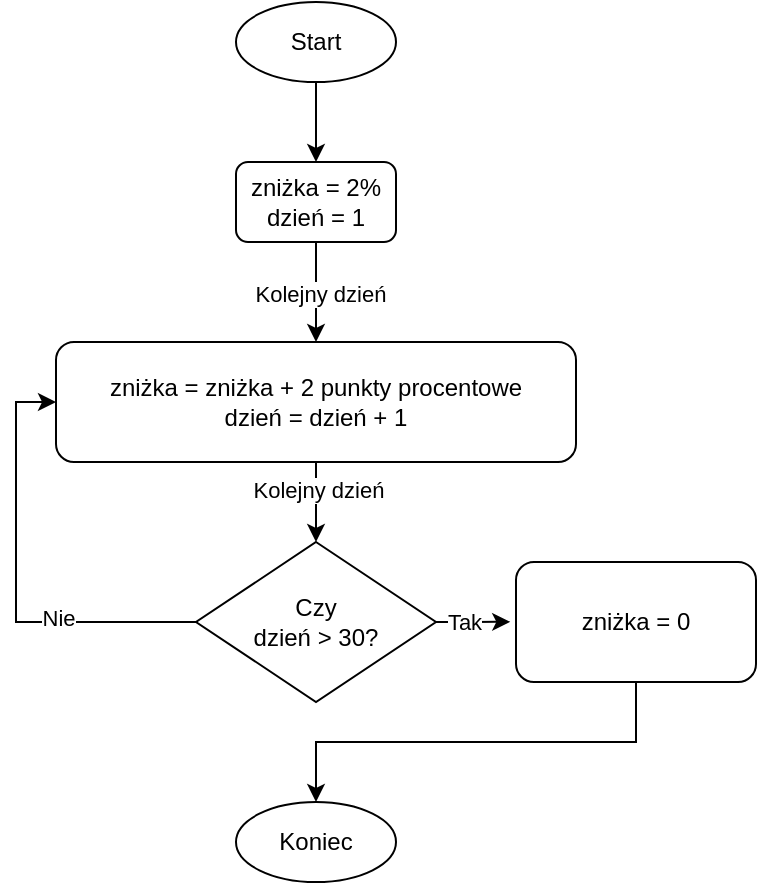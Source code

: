 <mxfile version="26.0.16">
  <diagram name="Page-1" id="9Oy4JaLkTa3wE1GcNKaK">
    <mxGraphModel dx="681" dy="362" grid="1" gridSize="10" guides="1" tooltips="1" connect="1" arrows="1" fold="1" page="1" pageScale="1" pageWidth="850" pageHeight="1100" math="0" shadow="0">
      <root>
        <mxCell id="0" />
        <mxCell id="1" parent="0" />
        <mxCell id="LAwbdzn5HJTG5jM_nAKo-12" style="edgeStyle=orthogonalEdgeStyle;rounded=0;orthogonalLoop=1;jettySize=auto;html=1;entryX=0.5;entryY=0;entryDx=0;entryDy=0;" edge="1" parent="1" source="LAwbdzn5HJTG5jM_nAKo-7" target="LAwbdzn5HJTG5jM_nAKo-8">
          <mxGeometry relative="1" as="geometry" />
        </mxCell>
        <mxCell id="LAwbdzn5HJTG5jM_nAKo-7" value="Start" style="ellipse;whiteSpace=wrap;html=1;" vertex="1" parent="1">
          <mxGeometry x="240" y="200" width="80" height="40" as="geometry" />
        </mxCell>
        <mxCell id="LAwbdzn5HJTG5jM_nAKo-24" style="edgeStyle=orthogonalEdgeStyle;rounded=0;orthogonalLoop=1;jettySize=auto;html=1;entryX=0.5;entryY=0;entryDx=0;entryDy=0;" edge="1" parent="1" source="LAwbdzn5HJTG5jM_nAKo-8" target="LAwbdzn5HJTG5jM_nAKo-10">
          <mxGeometry relative="1" as="geometry" />
        </mxCell>
        <mxCell id="LAwbdzn5HJTG5jM_nAKo-25" value="Kolejny dzień" style="edgeLabel;html=1;align=center;verticalAlign=middle;resizable=0;points=[];" vertex="1" connectable="0" parent="LAwbdzn5HJTG5jM_nAKo-24">
          <mxGeometry x="0.027" y="2" relative="1" as="geometry">
            <mxPoint as="offset" />
          </mxGeometry>
        </mxCell>
        <mxCell id="LAwbdzn5HJTG5jM_nAKo-8" value="&lt;div&gt;zniżka = 2%&lt;/div&gt;&lt;div&gt;dzień = 1&lt;/div&gt;" style="rounded=1;whiteSpace=wrap;html=1;" vertex="1" parent="1">
          <mxGeometry x="240" y="280" width="80" height="40" as="geometry" />
        </mxCell>
        <mxCell id="LAwbdzn5HJTG5jM_nAKo-29" style="edgeStyle=orthogonalEdgeStyle;rounded=0;orthogonalLoop=1;jettySize=auto;html=1;entryX=0.5;entryY=0;entryDx=0;entryDy=0;" edge="1" parent="1" source="LAwbdzn5HJTG5jM_nAKo-10" target="LAwbdzn5HJTG5jM_nAKo-26">
          <mxGeometry relative="1" as="geometry" />
        </mxCell>
        <mxCell id="LAwbdzn5HJTG5jM_nAKo-30" value="Kolejny dzień" style="edgeLabel;html=1;align=center;verticalAlign=middle;resizable=0;points=[];" vertex="1" connectable="0" parent="LAwbdzn5HJTG5jM_nAKo-29">
          <mxGeometry x="-0.312" y="1" relative="1" as="geometry">
            <mxPoint as="offset" />
          </mxGeometry>
        </mxCell>
        <mxCell id="LAwbdzn5HJTG5jM_nAKo-10" value="&lt;div&gt;zniżka = zniżka + 2 punkty procentowe&lt;/div&gt;&lt;div&gt;dzień = dzień + 1&lt;/div&gt;" style="rounded=1;whiteSpace=wrap;html=1;" vertex="1" parent="1">
          <mxGeometry x="150" y="370" width="260" height="60" as="geometry" />
        </mxCell>
        <mxCell id="LAwbdzn5HJTG5jM_nAKo-31" style="edgeStyle=orthogonalEdgeStyle;rounded=0;orthogonalLoop=1;jettySize=auto;html=1;entryX=0;entryY=0.5;entryDx=0;entryDy=0;" edge="1" parent="1">
          <mxGeometry relative="1" as="geometry">
            <mxPoint x="220" y="510" as="sourcePoint" />
            <mxPoint x="150" y="400" as="targetPoint" />
            <Array as="points">
              <mxPoint x="130" y="510" />
              <mxPoint x="130" y="400" />
            </Array>
          </mxGeometry>
        </mxCell>
        <mxCell id="LAwbdzn5HJTG5jM_nAKo-32" value="&lt;div&gt;Nie&lt;/div&gt;" style="edgeLabel;html=1;align=center;verticalAlign=middle;resizable=0;points=[];" vertex="1" connectable="0" parent="LAwbdzn5HJTG5jM_nAKo-31">
          <mxGeometry x="-0.367" y="-2" relative="1" as="geometry">
            <mxPoint as="offset" />
          </mxGeometry>
        </mxCell>
        <mxCell id="LAwbdzn5HJTG5jM_nAKo-26" value="&lt;div&gt;Czy&lt;/div&gt;&lt;div&gt;dzień &amp;gt; 30?&lt;/div&gt;" style="rhombus;whiteSpace=wrap;html=1;" vertex="1" parent="1">
          <mxGeometry x="220" y="470" width="120" height="80" as="geometry" />
        </mxCell>
        <mxCell id="LAwbdzn5HJTG5jM_nAKo-36" style="edgeStyle=orthogonalEdgeStyle;rounded=0;orthogonalLoop=1;jettySize=auto;html=1;entryX=0.5;entryY=0;entryDx=0;entryDy=0;" edge="1" parent="1" source="LAwbdzn5HJTG5jM_nAKo-33" target="LAwbdzn5HJTG5jM_nAKo-35">
          <mxGeometry relative="1" as="geometry">
            <Array as="points">
              <mxPoint x="440" y="570" />
              <mxPoint x="280" y="570" />
            </Array>
          </mxGeometry>
        </mxCell>
        <mxCell id="LAwbdzn5HJTG5jM_nAKo-33" value="zniżka = 0" style="rounded=1;whiteSpace=wrap;html=1;" vertex="1" parent="1">
          <mxGeometry x="380" y="480" width="120" height="60" as="geometry" />
        </mxCell>
        <mxCell id="LAwbdzn5HJTG5jM_nAKo-34" style="edgeStyle=orthogonalEdgeStyle;rounded=0;orthogonalLoop=1;jettySize=auto;html=1;entryX=-0.024;entryY=0.498;entryDx=0;entryDy=0;entryPerimeter=0;" edge="1" parent="1" source="LAwbdzn5HJTG5jM_nAKo-26" target="LAwbdzn5HJTG5jM_nAKo-33">
          <mxGeometry relative="1" as="geometry" />
        </mxCell>
        <mxCell id="LAwbdzn5HJTG5jM_nAKo-37" value="Tak" style="edgeLabel;html=1;align=center;verticalAlign=middle;resizable=0;points=[];" vertex="1" connectable="0" parent="LAwbdzn5HJTG5jM_nAKo-34">
          <mxGeometry x="-0.337" relative="1" as="geometry">
            <mxPoint x="1" as="offset" />
          </mxGeometry>
        </mxCell>
        <mxCell id="LAwbdzn5HJTG5jM_nAKo-35" value="Koniec" style="ellipse;whiteSpace=wrap;html=1;" vertex="1" parent="1">
          <mxGeometry x="240" y="600" width="80" height="40" as="geometry" />
        </mxCell>
      </root>
    </mxGraphModel>
  </diagram>
</mxfile>
